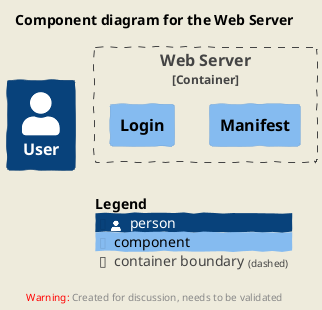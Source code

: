 @startuml
!include <C4/C4_Component>
    LAYOUT_AS_SKETCH()
    title Component diagram for the Web Server
    Person(user, "User")
    Container_Boundary(web_server, "Web Server") {
        Component(manifest, "Manifest", "")
        Component(login, "Login", "")
    }
    SHOW_LEGEND()
@enduml
